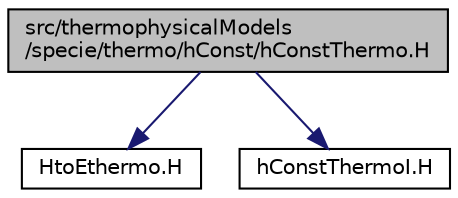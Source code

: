 digraph "src/thermophysicalModels/specie/thermo/hConst/hConstThermo.H"
{
  bgcolor="transparent";
  edge [fontname="Helvetica",fontsize="10",labelfontname="Helvetica",labelfontsize="10"];
  node [fontname="Helvetica",fontsize="10",shape=record];
  Node1 [label="src/thermophysicalModels\l/specie/thermo/hConst/hConstThermo.H",height=0.2,width=0.4,color="black", fillcolor="grey75", style="filled" fontcolor="black"];
  Node1 -> Node2 [color="midnightblue",fontsize="10",style="solid",fontname="Helvetica"];
  Node2 [label="HtoEthermo.H",height=0.2,width=0.4,color="black",URL="$HtoEthermo_8H.html"];
  Node1 -> Node3 [color="midnightblue",fontsize="10",style="solid",fontname="Helvetica"];
  Node3 [label="hConstThermoI.H",height=0.2,width=0.4,color="black",URL="$hConstThermoI_8H.html"];
}
